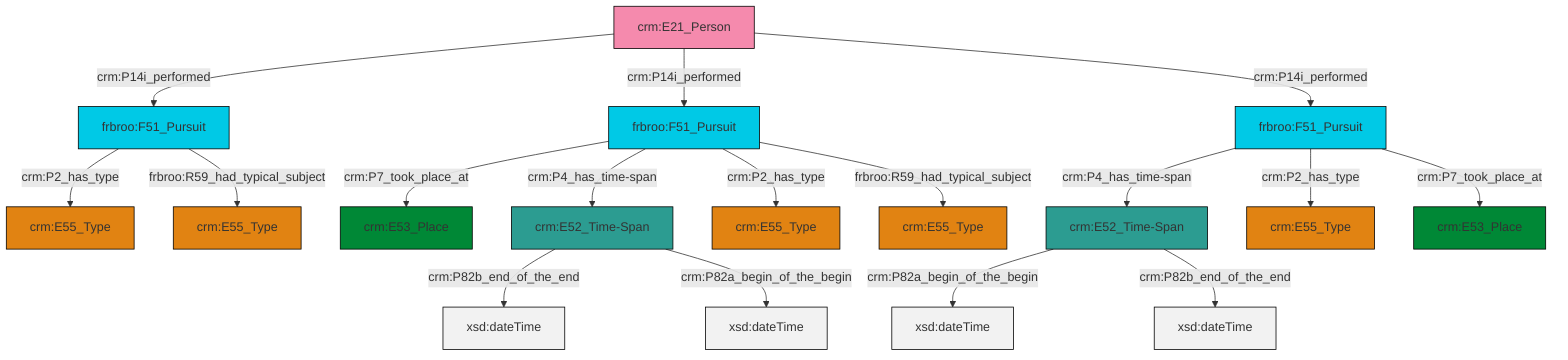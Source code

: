 graph TD
classDef Literal fill:#f2f2f2,stroke:#000000;
classDef CRM_Entity fill:#FFFFFF,stroke:#000000;
classDef Temporal_Entity fill:#00C9E6, stroke:#000000;
classDef Type fill:#E18312, stroke:#000000;
classDef Time-Span fill:#2C9C91, stroke:#000000;
classDef Appellation fill:#FFEB7F, stroke:#000000;
classDef Place fill:#008836, stroke:#000000;
classDef Persistent_Item fill:#B266B2, stroke:#000000;
classDef Conceptual_Object fill:#FFD700, stroke:#000000;
classDef Physical_Thing fill:#D2B48C, stroke:#000000;
classDef Actor fill:#f58aad, stroke:#000000;
classDef PC_Classes fill:#4ce600, stroke:#000000;
classDef Multi fill:#cccccc,stroke:#000000;

6["frbroo:F51_Pursuit"]:::Temporal_Entity -->|crm:P7_took_place_at| 7["crm:E53_Place"]:::Place
10["crm:E52_Time-Span"]:::Time-Span -->|crm:P82a_begin_of_the_begin| 11[xsd:dateTime]:::Literal
12["crm:E21_Person"]:::Actor -->|crm:P14i_performed| 2["frbroo:F51_Pursuit"]:::Temporal_Entity
12["crm:E21_Person"]:::Actor -->|crm:P14i_performed| 6["frbroo:F51_Pursuit"]:::Temporal_Entity
13["frbroo:F51_Pursuit"]:::Temporal_Entity -->|crm:P4_has_time-span| 10["crm:E52_Time-Span"]:::Time-Span
6["frbroo:F51_Pursuit"]:::Temporal_Entity -->|crm:P4_has_time-span| 17["crm:E52_Time-Span"]:::Time-Span
6["frbroo:F51_Pursuit"]:::Temporal_Entity -->|crm:P2_has_type| 8["crm:E55_Type"]:::Type
17["crm:E52_Time-Span"]:::Time-Span -->|crm:P82b_end_of_the_end| 19[xsd:dateTime]:::Literal
17["crm:E52_Time-Span"]:::Time-Span -->|crm:P82a_begin_of_the_begin| 21[xsd:dateTime]:::Literal
2["frbroo:F51_Pursuit"]:::Temporal_Entity -->|crm:P2_has_type| 14["crm:E55_Type"]:::Type
10["crm:E52_Time-Span"]:::Time-Span -->|crm:P82b_end_of_the_end| 27[xsd:dateTime]:::Literal
12["crm:E21_Person"]:::Actor -->|crm:P14i_performed| 13["frbroo:F51_Pursuit"]:::Temporal_Entity
13["frbroo:F51_Pursuit"]:::Temporal_Entity -->|crm:P2_has_type| 22["crm:E55_Type"]:::Type
13["frbroo:F51_Pursuit"]:::Temporal_Entity -->|crm:P7_took_place_at| 0["crm:E53_Place"]:::Place
6["frbroo:F51_Pursuit"]:::Temporal_Entity -->|frbroo:R59_had_typical_subject| 24["crm:E55_Type"]:::Type
2["frbroo:F51_Pursuit"]:::Temporal_Entity -->|frbroo:R59_had_typical_subject| 4["crm:E55_Type"]:::Type